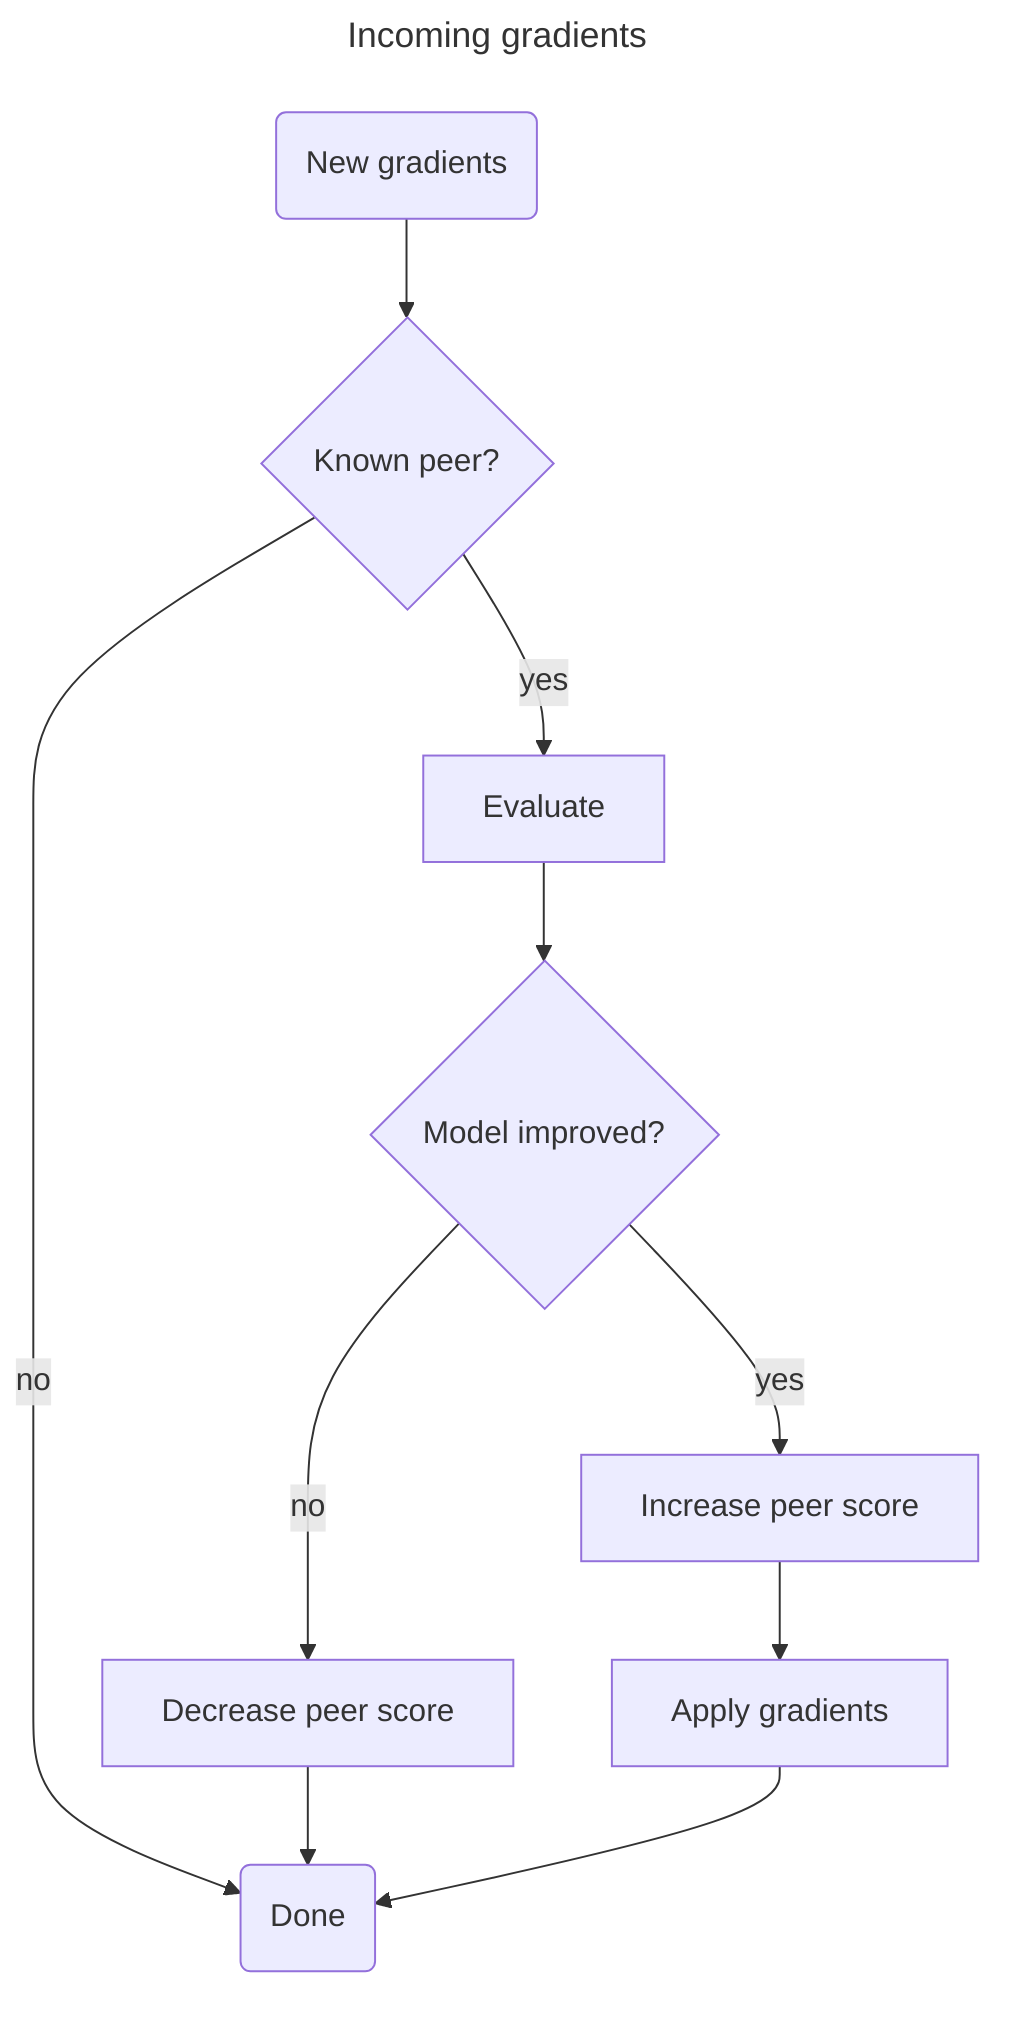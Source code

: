 ---
title: Incoming gradients
---
graph TB
	start(New gradients)
	done(Done)
	known{Known peer?}
	eval[Evaluate]
	good{Model improved?}
	scoreUp[Increase peer score]
	scoreDown[Decrease peer score]
	apply[Apply gradients]

	start-->known
	known-->|no|done
	known-->|yes|eval
	eval-->good
	good-->|yes|scoreUp
	good-->|no|scoreDown
	scoreDown-->done
	scoreUp-->apply
	apply-->done